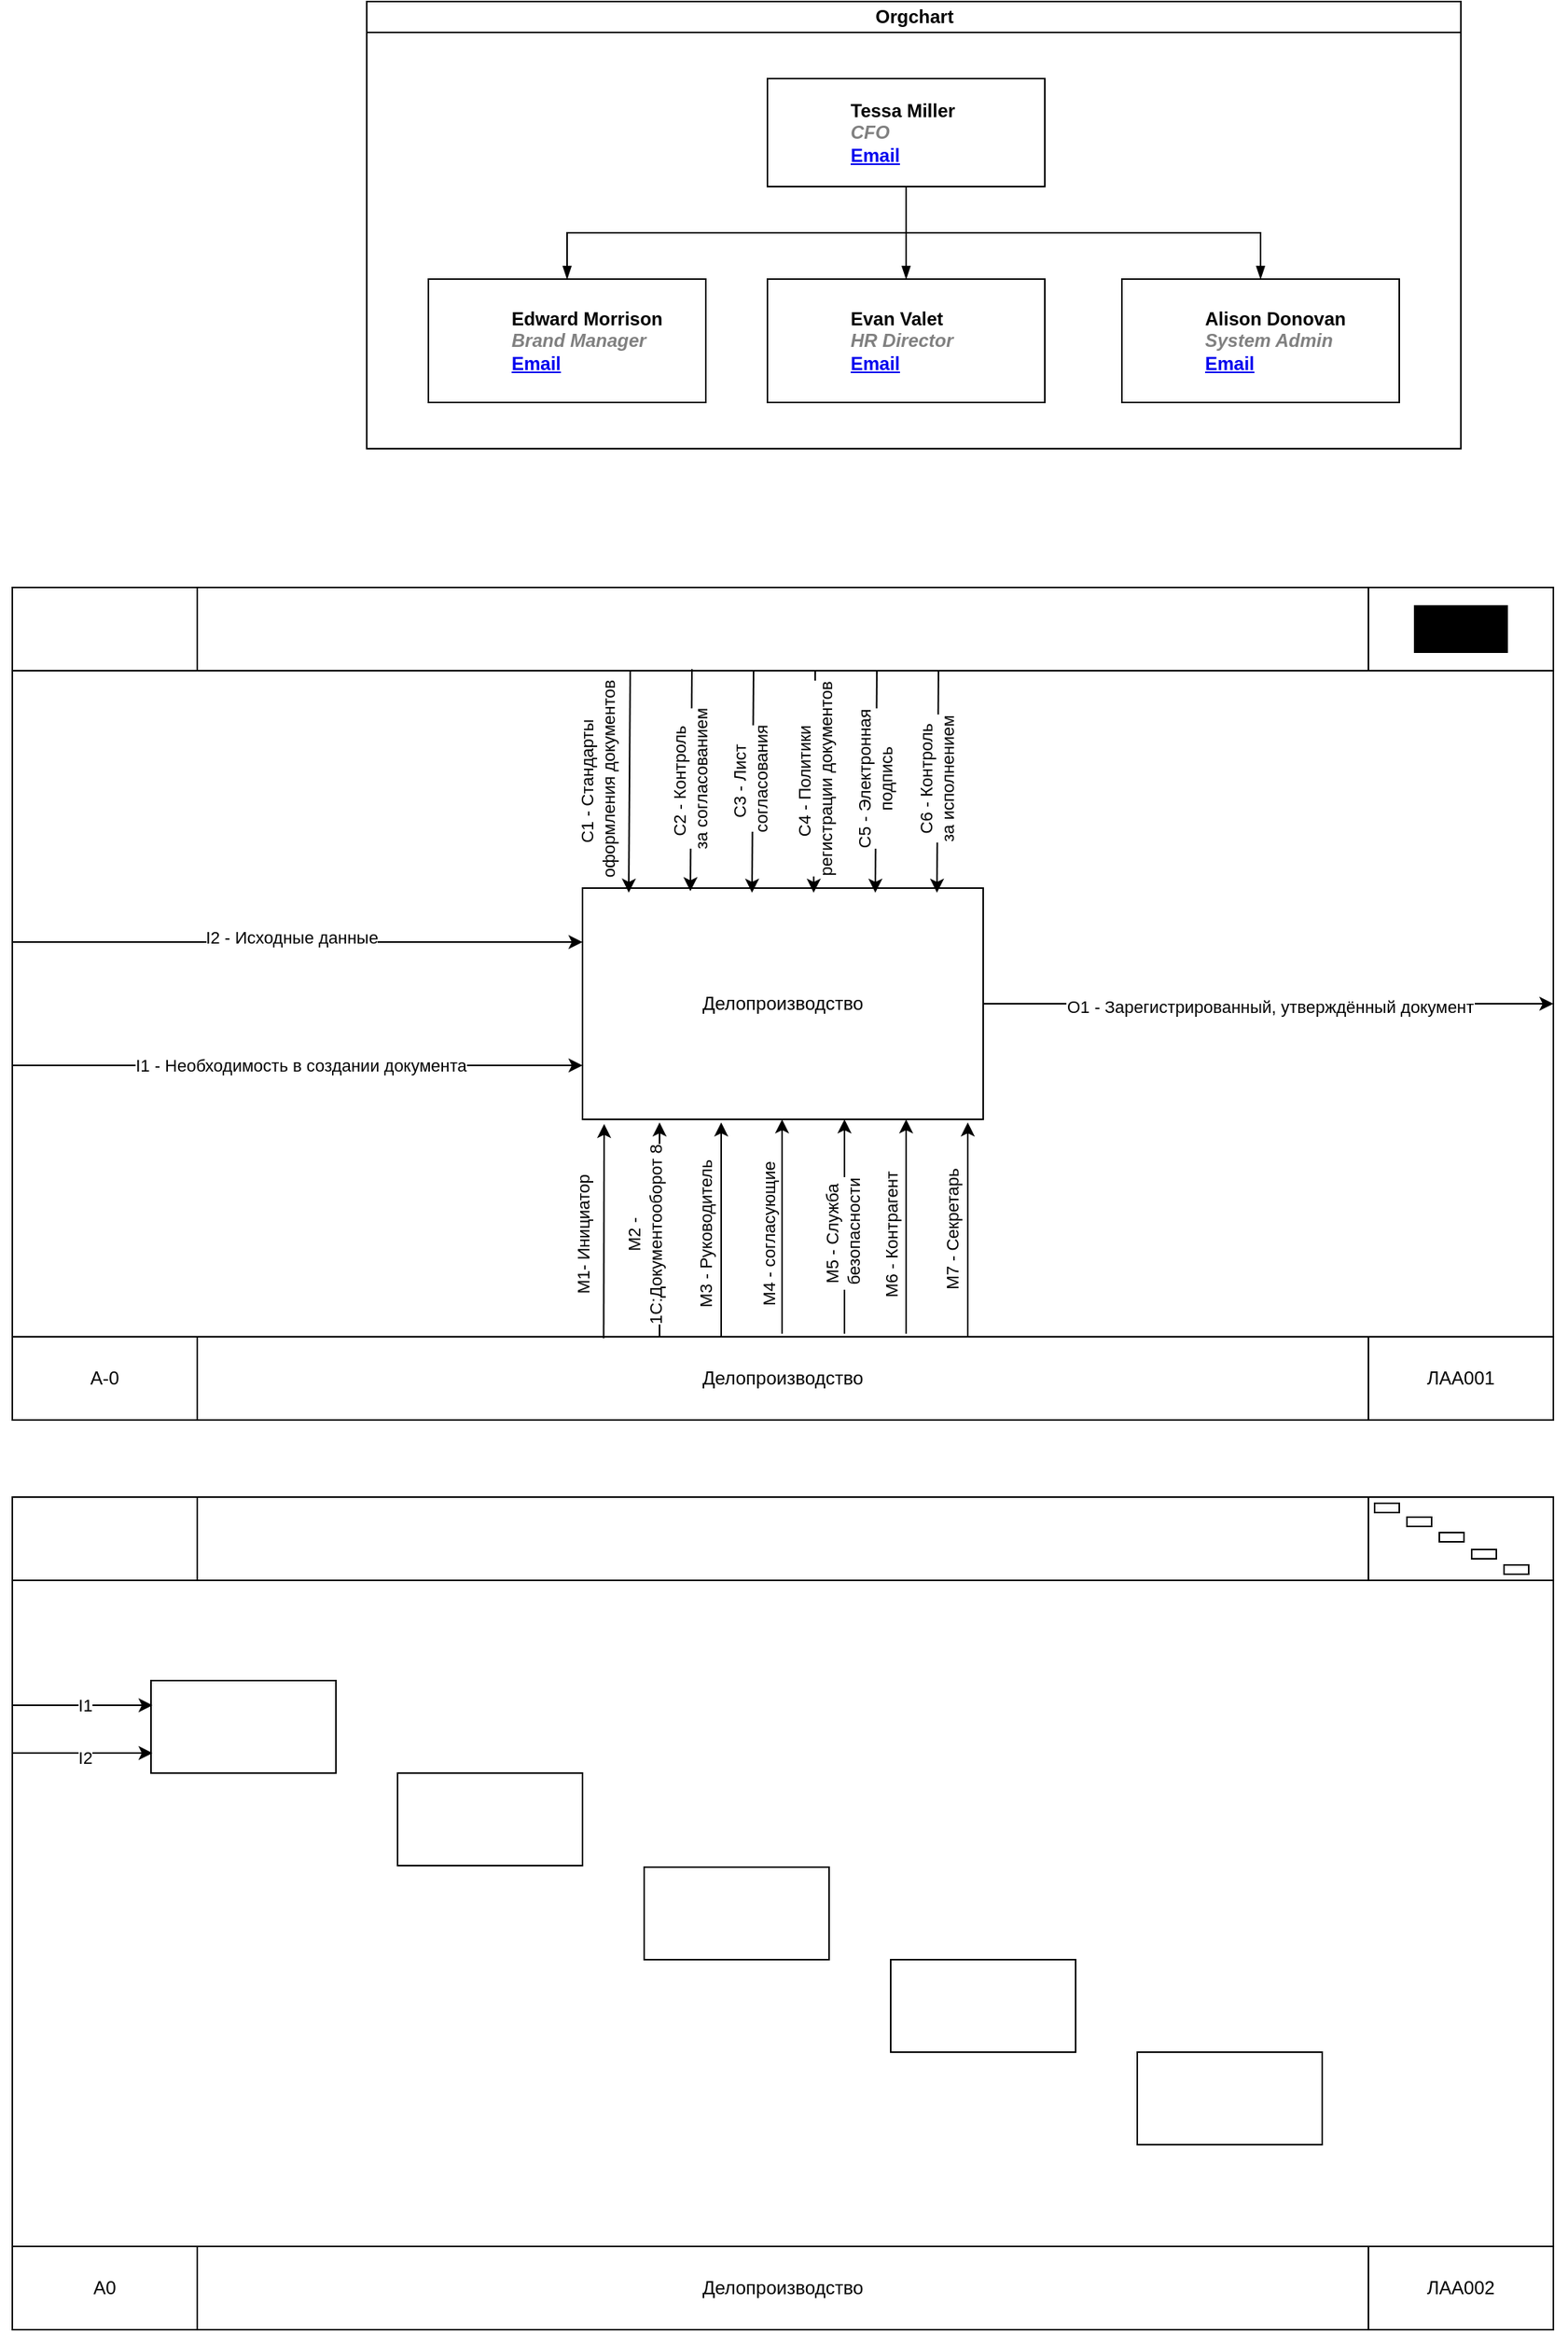 <mxfile version="25.0.1">
  <diagram id="prtHgNgQTEPvFCAcTncT" name="Page-1">
    <mxGraphModel dx="1982" dy="659" grid="1" gridSize="10" guides="1" tooltips="1" connect="1" arrows="1" fold="1" page="1" pageScale="1" pageWidth="827" pageHeight="1169" math="0" shadow="0">
      <root>
        <mxCell id="0" />
        <mxCell id="1" parent="0" />
        <mxCell id="dNxyNK7c78bLwvsdeMH5-11" value="Orgchart" style="swimlane;html=1;startSize=20;horizontal=1;containerType=tree;glass=0;" parent="1" vertex="1">
          <mxGeometry x="40" y="80" width="710" height="290" as="geometry" />
        </mxCell>
        <UserObject label="%name%&lt;br&gt;&lt;i style=&quot;color: gray&quot;&gt;%position%&lt;/i&gt;&lt;br&gt;&lt;a href=&quot;mailto:%email%&quot;&gt;Email&lt;/a&gt;" name="Tessa Miller" position="CFO" location="Office 1" email="me@example.com" placeholders="1" link="https://www.draw.io" id="dNxyNK7c78bLwvsdeMH5-12">
          <mxCell style="label;image=https://cdn3.iconfinder.com/data/icons/user-avatars-1/512/users-3-128.png;whiteSpace=wrap;html=1;rounded=0;glass=0;treeMoving=1;treeFolding=1;" parent="dNxyNK7c78bLwvsdeMH5-11" vertex="1">
            <mxGeometry x="260" y="50" width="180" height="70" as="geometry" />
          </mxCell>
        </UserObject>
        <mxCell id="dNxyNK7c78bLwvsdeMH5-13" value="" style="endArrow=blockThin;endFill=1;fontSize=11;edgeStyle=elbowEdgeStyle;elbow=vertical;rounded=0;" parent="dNxyNK7c78bLwvsdeMH5-11" source="dNxyNK7c78bLwvsdeMH5-12" target="dNxyNK7c78bLwvsdeMH5-14" edge="1">
          <mxGeometry relative="1" as="geometry" />
        </mxCell>
        <UserObject label="%name%&lt;br&gt;&lt;i style=&quot;color: gray&quot;&gt;%position%&lt;/i&gt;&lt;br&gt;&lt;a href=&quot;mailto:%email%&quot;&gt;Email&lt;/a&gt;" name="Edward Morrison" position="Brand Manager" location="Office 2" email="me@example.com" placeholders="1" link="https://www.draw.io" id="dNxyNK7c78bLwvsdeMH5-14">
          <mxCell style="label;image=https://cdn3.iconfinder.com/data/icons/user-avatars-1/512/users-10-3-128.png;whiteSpace=wrap;html=1;rounded=0;glass=0;treeFolding=1;treeMoving=1;" parent="dNxyNK7c78bLwvsdeMH5-11" vertex="1">
            <mxGeometry x="40" y="180" width="180" height="80" as="geometry" />
          </mxCell>
        </UserObject>
        <mxCell id="dNxyNK7c78bLwvsdeMH5-15" value="" style="endArrow=blockThin;endFill=1;fontSize=11;edgeStyle=elbowEdgeStyle;elbow=vertical;rounded=0;" parent="dNxyNK7c78bLwvsdeMH5-11" source="dNxyNK7c78bLwvsdeMH5-12" target="dNxyNK7c78bLwvsdeMH5-16" edge="1">
          <mxGeometry relative="1" as="geometry" />
        </mxCell>
        <UserObject label="%name%&lt;br&gt;&lt;i style=&quot;color: gray&quot;&gt;%position%&lt;/i&gt;&lt;br&gt;&lt;a href=&quot;mailto:%email%&quot;&gt;Email&lt;/a&gt;" name="Evan Valet" position="HR Director" location="Office 4" email="me@example.com" placeholders="1" link="https://www.draw.io" id="dNxyNK7c78bLwvsdeMH5-16">
          <mxCell style="label;image=https://cdn3.iconfinder.com/data/icons/user-avatars-1/512/users-9-2-128.png;whiteSpace=wrap;html=1;rounded=0;glass=0;treeFolding=1;treeMoving=1;" parent="dNxyNK7c78bLwvsdeMH5-11" vertex="1">
            <mxGeometry x="260" y="180" width="180" height="80" as="geometry" />
          </mxCell>
        </UserObject>
        <mxCell id="dNxyNK7c78bLwvsdeMH5-17" value="" style="endArrow=blockThin;endFill=1;fontSize=11;edgeStyle=elbowEdgeStyle;elbow=vertical;rounded=0;" parent="dNxyNK7c78bLwvsdeMH5-11" source="dNxyNK7c78bLwvsdeMH5-12" target="dNxyNK7c78bLwvsdeMH5-18" edge="1">
          <mxGeometry relative="1" as="geometry" />
        </mxCell>
        <UserObject label="%name%&lt;br&gt;&lt;i style=&quot;color: gray&quot;&gt;%position%&lt;/i&gt;&lt;br&gt;&lt;a href=&quot;mailto:%email%&quot;&gt;Email&lt;/a&gt;" name="Alison Donovan" position="System Admin" location="Office 3" email="me@example.com" placeholders="1" link="https://www.draw.io" id="dNxyNK7c78bLwvsdeMH5-18">
          <mxCell style="label;image=https://cdn3.iconfinder.com/data/icons/user-avatars-1/512/users-2-128.png;whiteSpace=wrap;html=1;rounded=0;glass=0;" parent="dNxyNK7c78bLwvsdeMH5-11" vertex="1">
            <mxGeometry x="490" y="180" width="180" height="80" as="geometry" />
          </mxCell>
        </UserObject>
        <mxCell id="4uhgzGvUtN5T5S1G_zmg-6" value="" style="group" vertex="1" connectable="0" parent="1">
          <mxGeometry x="-190" y="460.0" width="1000" height="540" as="geometry" />
        </mxCell>
        <mxCell id="4uhgzGvUtN5T5S1G_zmg-1" value="" style="shape=process;whiteSpace=wrap;html=1;backgroundOutline=1;rotation=90;" vertex="1" parent="4uhgzGvUtN5T5S1G_zmg-6">
          <mxGeometry x="230" y="-230.0" width="540" height="1000" as="geometry" />
        </mxCell>
        <mxCell id="4uhgzGvUtN5T5S1G_zmg-2" value="" style="rounded=0;whiteSpace=wrap;html=1;" vertex="1" parent="4uhgzGvUtN5T5S1G_zmg-6">
          <mxGeometry y="5.684e-14" width="120" height="54" as="geometry" />
        </mxCell>
        <mxCell id="4uhgzGvUtN5T5S1G_zmg-3" value="ЛАА001" style="rounded=0;whiteSpace=wrap;html=1;" vertex="1" parent="4uhgzGvUtN5T5S1G_zmg-6">
          <mxGeometry x="880" y="486.0" width="120" height="54" as="geometry" />
        </mxCell>
        <mxCell id="4uhgzGvUtN5T5S1G_zmg-4" value="" style="rounded=0;whiteSpace=wrap;html=1;" vertex="1" parent="4uhgzGvUtN5T5S1G_zmg-6">
          <mxGeometry x="880" y="5.684e-14" width="120" height="54" as="geometry" />
        </mxCell>
        <mxCell id="4uhgzGvUtN5T5S1G_zmg-5" value="A-0" style="rounded=0;whiteSpace=wrap;html=1;" vertex="1" parent="4uhgzGvUtN5T5S1G_zmg-6">
          <mxGeometry y="486.0" width="120" height="54" as="geometry" />
        </mxCell>
        <mxCell id="4uhgzGvUtN5T5S1G_zmg-7" value="" style="rounded=0;whiteSpace=wrap;html=1;fillColor=#000000;" vertex="1" parent="4uhgzGvUtN5T5S1G_zmg-6">
          <mxGeometry x="910" y="12" width="60" height="30" as="geometry" />
        </mxCell>
        <mxCell id="4uhgzGvUtN5T5S1G_zmg-8" value="Делопроизводство" style="text;html=1;align=center;verticalAlign=middle;whiteSpace=wrap;rounded=0;" vertex="1" parent="4uhgzGvUtN5T5S1G_zmg-6">
          <mxGeometry x="120" y="486" width="760" height="54" as="geometry" />
        </mxCell>
        <mxCell id="4uhgzGvUtN5T5S1G_zmg-9" value="Делопроизводство" style="rounded=0;whiteSpace=wrap;html=1;" vertex="1" parent="4uhgzGvUtN5T5S1G_zmg-6">
          <mxGeometry x="370" y="195" width="260" height="150" as="geometry" />
        </mxCell>
        <mxCell id="4uhgzGvUtN5T5S1G_zmg-12" value="" style="endArrow=classic;html=1;rounded=0;exitX=0.461;exitY=0.999;exitDx=0;exitDy=0;exitPerimeter=0;entryX=0.004;entryY=0.36;entryDx=0;entryDy=0;entryPerimeter=0;" edge="1" parent="4uhgzGvUtN5T5S1G_zmg-6">
          <mxGeometry width="50" height="50" relative="1" as="geometry">
            <mxPoint y="310.0" as="sourcePoint" />
            <mxPoint x="370" y="310.0" as="targetPoint" />
          </mxGeometry>
        </mxCell>
        <mxCell id="4uhgzGvUtN5T5S1G_zmg-15" value="I1 - Необходимость в создании документа" style="edgeLabel;html=1;align=center;verticalAlign=middle;resizable=0;points=[];" vertex="1" connectable="0" parent="4uhgzGvUtN5T5S1G_zmg-12">
          <mxGeometry x="0.011" relative="1" as="geometry">
            <mxPoint as="offset" />
          </mxGeometry>
        </mxCell>
        <mxCell id="4uhgzGvUtN5T5S1G_zmg-16" value="" style="endArrow=classic;html=1;rounded=0;exitX=0.461;exitY=0.999;exitDx=0;exitDy=0;exitPerimeter=0;entryX=0.004;entryY=0.36;entryDx=0;entryDy=0;entryPerimeter=0;" edge="1" parent="4uhgzGvUtN5T5S1G_zmg-6">
          <mxGeometry width="50" height="50" relative="1" as="geometry">
            <mxPoint y="230.0" as="sourcePoint" />
            <mxPoint x="370" y="230.0" as="targetPoint" />
          </mxGeometry>
        </mxCell>
        <mxCell id="4uhgzGvUtN5T5S1G_zmg-18" value="I2 - Исходные данные" style="edgeLabel;html=1;align=center;verticalAlign=middle;resizable=0;points=[];" vertex="1" connectable="0" parent="4uhgzGvUtN5T5S1G_zmg-16">
          <mxGeometry x="-0.022" y="3" relative="1" as="geometry">
            <mxPoint as="offset" />
          </mxGeometry>
        </mxCell>
        <mxCell id="4uhgzGvUtN5T5S1G_zmg-19" value="" style="endArrow=classic;html=1;rounded=0;entryX=0.054;entryY=0.013;entryDx=0;entryDy=0;entryPerimeter=0;" edge="1" parent="4uhgzGvUtN5T5S1G_zmg-6">
          <mxGeometry width="50" height="50" relative="1" as="geometry">
            <mxPoint x="400.96" y="54.0" as="sourcePoint" />
            <mxPoint x="400.0" y="197.95" as="targetPoint" />
          </mxGeometry>
        </mxCell>
        <mxCell id="4uhgzGvUtN5T5S1G_zmg-25" value="C1 - Стандарты&amp;nbsp;&lt;div&gt;оформления документов&lt;/div&gt;" style="edgeLabel;html=1;align=center;verticalAlign=middle;resizable=0;points=[];rotation=-90;" vertex="1" connectable="0" parent="4uhgzGvUtN5T5S1G_zmg-19">
          <mxGeometry x="-0.083" y="-1" relative="1" as="geometry">
            <mxPoint x="-20" y="5" as="offset" />
          </mxGeometry>
        </mxCell>
        <mxCell id="4uhgzGvUtN5T5S1G_zmg-24" value="" style="endArrow=classic;html=1;rounded=0;entryX=0.054;entryY=0.013;entryDx=0;entryDy=0;entryPerimeter=0;" edge="1" parent="4uhgzGvUtN5T5S1G_zmg-6">
          <mxGeometry width="50" height="50" relative="1" as="geometry">
            <mxPoint x="601" y="54.0" as="sourcePoint" />
            <mxPoint x="600" y="198.0" as="targetPoint" />
          </mxGeometry>
        </mxCell>
        <mxCell id="4uhgzGvUtN5T5S1G_zmg-30" value="C6 - Контроль&lt;div&gt;за исполнением&lt;/div&gt;" style="edgeLabel;html=1;align=center;verticalAlign=middle;resizable=0;points=[];rotation=-90;" vertex="1" connectable="0" parent="4uhgzGvUtN5T5S1G_zmg-24">
          <mxGeometry x="0.153" y="-1" relative="1" as="geometry">
            <mxPoint y="-12" as="offset" />
          </mxGeometry>
        </mxCell>
        <mxCell id="4uhgzGvUtN5T5S1G_zmg-23" value="" style="endArrow=classic;html=1;rounded=0;entryX=0.054;entryY=0.013;entryDx=0;entryDy=0;entryPerimeter=0;" edge="1" parent="4uhgzGvUtN5T5S1G_zmg-6">
          <mxGeometry width="50" height="50" relative="1" as="geometry">
            <mxPoint x="561" y="54.0" as="sourcePoint" />
            <mxPoint x="560" y="198.0" as="targetPoint" />
          </mxGeometry>
        </mxCell>
        <mxCell id="4uhgzGvUtN5T5S1G_zmg-29" value="C5 - Электронная&lt;div&gt;подпись&lt;/div&gt;" style="edgeLabel;html=1;align=center;verticalAlign=middle;resizable=0;points=[];rotation=-90;" vertex="1" connectable="0" parent="4uhgzGvUtN5T5S1G_zmg-23">
          <mxGeometry x="0.111" y="-1" relative="1" as="geometry">
            <mxPoint y="-9" as="offset" />
          </mxGeometry>
        </mxCell>
        <mxCell id="4uhgzGvUtN5T5S1G_zmg-22" value="" style="endArrow=classic;html=1;rounded=0;entryX=0.054;entryY=0.013;entryDx=0;entryDy=0;entryPerimeter=0;" edge="1" parent="4uhgzGvUtN5T5S1G_zmg-6">
          <mxGeometry width="50" height="50" relative="1" as="geometry">
            <mxPoint x="521" y="54.0" as="sourcePoint" />
            <mxPoint x="520" y="198.0" as="targetPoint" />
          </mxGeometry>
        </mxCell>
        <mxCell id="4uhgzGvUtN5T5S1G_zmg-28" value="C4 - Политики&amp;nbsp;&lt;div&gt;регистрации документов&lt;/div&gt;" style="edgeLabel;html=1;align=center;verticalAlign=middle;resizable=0;points=[];rotation=-90;" vertex="1" connectable="0" parent="4uhgzGvUtN5T5S1G_zmg-22">
          <mxGeometry x="0.07" y="-3" relative="1" as="geometry">
            <mxPoint x="3" y="-6" as="offset" />
          </mxGeometry>
        </mxCell>
        <mxCell id="4uhgzGvUtN5T5S1G_zmg-21" value="" style="endArrow=classic;html=1;rounded=0;entryX=0.054;entryY=0.013;entryDx=0;entryDy=0;entryPerimeter=0;" edge="1" parent="4uhgzGvUtN5T5S1G_zmg-6">
          <mxGeometry width="50" height="50" relative="1" as="geometry">
            <mxPoint x="481" y="54.0" as="sourcePoint" />
            <mxPoint x="480" y="198.0" as="targetPoint" />
          </mxGeometry>
        </mxCell>
        <mxCell id="4uhgzGvUtN5T5S1G_zmg-27" value="C3 - Лист&amp;nbsp;&lt;div&gt;согласования&lt;/div&gt;" style="edgeLabel;html=1;align=center;verticalAlign=middle;resizable=0;points=[];rotation=-90;" vertex="1" connectable="0" parent="4uhgzGvUtN5T5S1G_zmg-21">
          <mxGeometry x="0.098" y="-2" relative="1" as="geometry">
            <mxPoint y="-8" as="offset" />
          </mxGeometry>
        </mxCell>
        <mxCell id="4uhgzGvUtN5T5S1G_zmg-20" value="" style="endArrow=classic;html=1;rounded=0;entryX=0.054;entryY=0.013;entryDx=0;entryDy=0;entryPerimeter=0;" edge="1" parent="4uhgzGvUtN5T5S1G_zmg-6">
          <mxGeometry width="50" height="50" relative="1" as="geometry">
            <mxPoint x="441" y="53.0" as="sourcePoint" />
            <mxPoint x="440" y="197.0" as="targetPoint" />
          </mxGeometry>
        </mxCell>
        <mxCell id="4uhgzGvUtN5T5S1G_zmg-26" value="C2 - Контроль&amp;nbsp;&lt;div&gt;за согласованием&lt;/div&gt;" style="edgeLabel;html=1;align=center;verticalAlign=middle;resizable=0;points=[];rotation=-90;" vertex="1" connectable="0" parent="4uhgzGvUtN5T5S1G_zmg-20">
          <mxGeometry x="0.139" y="-1" relative="1" as="geometry">
            <mxPoint y="-10" as="offset" />
          </mxGeometry>
        </mxCell>
        <mxCell id="4uhgzGvUtN5T5S1G_zmg-31" value="" style="endArrow=classic;html=1;rounded=0;" edge="1" parent="4uhgzGvUtN5T5S1G_zmg-6" target="4uhgzGvUtN5T5S1G_zmg-1">
          <mxGeometry width="50" height="50" relative="1" as="geometry">
            <mxPoint x="630" y="270.0" as="sourcePoint" />
            <mxPoint x="680" y="220.0" as="targetPoint" />
          </mxGeometry>
        </mxCell>
        <mxCell id="4uhgzGvUtN5T5S1G_zmg-32" value="O1 - Зарегистрированный, утверждённый документ" style="edgeLabel;html=1;align=center;verticalAlign=middle;resizable=0;points=[];" vertex="1" connectable="0" parent="4uhgzGvUtN5T5S1G_zmg-31">
          <mxGeometry x="0.005" y="-2" relative="1" as="geometry">
            <mxPoint as="offset" />
          </mxGeometry>
        </mxCell>
        <mxCell id="4uhgzGvUtN5T5S1G_zmg-33" value="" style="endArrow=classic;html=1;rounded=0;exitX=0.347;exitY=0.019;exitDx=0;exitDy=0;exitPerimeter=0;entryX=0.054;entryY=1.02;entryDx=0;entryDy=0;entryPerimeter=0;" edge="1" parent="4uhgzGvUtN5T5S1G_zmg-6" source="4uhgzGvUtN5T5S1G_zmg-8" target="4uhgzGvUtN5T5S1G_zmg-9">
          <mxGeometry width="50" height="50" relative="1" as="geometry">
            <mxPoint x="590" y="330.0" as="sourcePoint" />
            <mxPoint x="640" y="280.0" as="targetPoint" />
          </mxGeometry>
        </mxCell>
        <mxCell id="4uhgzGvUtN5T5S1G_zmg-41" value="M1- Инициатор" style="edgeLabel;html=1;align=center;verticalAlign=middle;resizable=0;points=[];rotation=-90;" vertex="1" connectable="0" parent="4uhgzGvUtN5T5S1G_zmg-33">
          <mxGeometry x="-0.065" y="3" relative="1" as="geometry">
            <mxPoint x="-11" y="-2" as="offset" />
          </mxGeometry>
        </mxCell>
        <mxCell id="4uhgzGvUtN5T5S1G_zmg-39" value="" style="endArrow=classic;html=1;rounded=0;exitX=0.347;exitY=0.019;exitDx=0;exitDy=0;exitPerimeter=0;entryX=0.054;entryY=1.02;entryDx=0;entryDy=0;entryPerimeter=0;" edge="1" parent="4uhgzGvUtN5T5S1G_zmg-6">
          <mxGeometry width="50" height="50" relative="1" as="geometry">
            <mxPoint x="580" y="484.0" as="sourcePoint" />
            <mxPoint x="580" y="345.0" as="targetPoint" />
          </mxGeometry>
        </mxCell>
        <mxCell id="4uhgzGvUtN5T5S1G_zmg-46" value="M6 - Контрагент" style="edgeLabel;html=1;align=center;verticalAlign=middle;resizable=0;points=[];rotation=-90;" vertex="1" connectable="0" parent="4uhgzGvUtN5T5S1G_zmg-39">
          <mxGeometry x="-0.293" relative="1" as="geometry">
            <mxPoint x="-10" y="-15" as="offset" />
          </mxGeometry>
        </mxCell>
        <mxCell id="4uhgzGvUtN5T5S1G_zmg-38" value="" style="endArrow=classic;html=1;rounded=0;exitX=0.347;exitY=0.019;exitDx=0;exitDy=0;exitPerimeter=0;entryX=0.054;entryY=1.02;entryDx=0;entryDy=0;entryPerimeter=0;" edge="1" parent="4uhgzGvUtN5T5S1G_zmg-6">
          <mxGeometry width="50" height="50" relative="1" as="geometry">
            <mxPoint x="460" y="486" as="sourcePoint" />
            <mxPoint x="460" y="347.0" as="targetPoint" />
          </mxGeometry>
        </mxCell>
        <mxCell id="4uhgzGvUtN5T5S1G_zmg-43" value="M3 - Руководитель" style="edgeLabel;html=1;align=center;verticalAlign=middle;resizable=0;points=[];rotation=-90;" vertex="1" connectable="0" parent="4uhgzGvUtN5T5S1G_zmg-38">
          <mxGeometry x="-0.041" y="2" relative="1" as="geometry">
            <mxPoint x="-8" as="offset" />
          </mxGeometry>
        </mxCell>
        <mxCell id="4uhgzGvUtN5T5S1G_zmg-37" value="" style="endArrow=classic;html=1;rounded=0;exitX=0.347;exitY=0.019;exitDx=0;exitDy=0;exitPerimeter=0;entryX=0.054;entryY=1.02;entryDx=0;entryDy=0;entryPerimeter=0;" edge="1" parent="4uhgzGvUtN5T5S1G_zmg-6">
          <mxGeometry width="50" height="50" relative="1" as="geometry">
            <mxPoint x="499.5" y="484.0" as="sourcePoint" />
            <mxPoint x="499.5" y="345.0" as="targetPoint" />
          </mxGeometry>
        </mxCell>
        <mxCell id="4uhgzGvUtN5T5S1G_zmg-44" value="M4 - согласующие" style="edgeLabel;html=1;align=center;verticalAlign=middle;resizable=0;points=[];rotation=-90;" vertex="1" connectable="0" parent="4uhgzGvUtN5T5S1G_zmg-37">
          <mxGeometry x="0.01" relative="1" as="geometry">
            <mxPoint x="-9" y="6" as="offset" />
          </mxGeometry>
        </mxCell>
        <mxCell id="4uhgzGvUtN5T5S1G_zmg-36" value="" style="endArrow=classic;html=1;rounded=0;exitX=0.347;exitY=0.019;exitDx=0;exitDy=0;exitPerimeter=0;entryX=0.054;entryY=1.02;entryDx=0;entryDy=0;entryPerimeter=0;" edge="1" parent="4uhgzGvUtN5T5S1G_zmg-6">
          <mxGeometry width="50" height="50" relative="1" as="geometry">
            <mxPoint x="540" y="484.0" as="sourcePoint" />
            <mxPoint x="540" y="345.0" as="targetPoint" />
          </mxGeometry>
        </mxCell>
        <mxCell id="4uhgzGvUtN5T5S1G_zmg-45" value="M5 - Служба&lt;div&gt;&amp;nbsp;безопасности&lt;/div&gt;" style="edgeLabel;html=1;align=center;verticalAlign=middle;resizable=0;points=[];rotation=-90;" vertex="1" connectable="0" parent="4uhgzGvUtN5T5S1G_zmg-36">
          <mxGeometry x="-0.158" y="1" relative="1" as="geometry">
            <mxPoint y="-6" as="offset" />
          </mxGeometry>
        </mxCell>
        <mxCell id="4uhgzGvUtN5T5S1G_zmg-35" value="" style="endArrow=classic;html=1;rounded=0;exitX=0.347;exitY=0.019;exitDx=0;exitDy=0;exitPerimeter=0;entryX=0.054;entryY=1.02;entryDx=0;entryDy=0;entryPerimeter=0;" edge="1" parent="4uhgzGvUtN5T5S1G_zmg-6">
          <mxGeometry width="50" height="50" relative="1" as="geometry">
            <mxPoint x="620" y="486.0" as="sourcePoint" />
            <mxPoint x="620" y="347.0" as="targetPoint" />
          </mxGeometry>
        </mxCell>
        <mxCell id="4uhgzGvUtN5T5S1G_zmg-47" value="M7 - Секретарь" style="edgeLabel;html=1;align=center;verticalAlign=middle;resizable=0;points=[];rotation=-90;" vertex="1" connectable="0" parent="4uhgzGvUtN5T5S1G_zmg-35">
          <mxGeometry x="-0.001" y="-1" relative="1" as="geometry">
            <mxPoint x="-11" as="offset" />
          </mxGeometry>
        </mxCell>
        <mxCell id="4uhgzGvUtN5T5S1G_zmg-34" value="" style="endArrow=classic;html=1;rounded=0;exitX=0.347;exitY=0.019;exitDx=0;exitDy=0;exitPerimeter=0;entryX=0.054;entryY=1.02;entryDx=0;entryDy=0;entryPerimeter=0;" edge="1" parent="4uhgzGvUtN5T5S1G_zmg-6">
          <mxGeometry width="50" height="50" relative="1" as="geometry">
            <mxPoint x="420" y="486.0" as="sourcePoint" />
            <mxPoint x="420" y="347.0" as="targetPoint" />
          </mxGeometry>
        </mxCell>
        <mxCell id="4uhgzGvUtN5T5S1G_zmg-42" value="&amp;nbsp;M2 -&amp;nbsp;&lt;div&gt;1C:Документооборот 8&lt;/div&gt;" style="edgeLabel;html=1;align=center;verticalAlign=middle;resizable=0;points=[];rotation=-90;" vertex="1" connectable="0" parent="4uhgzGvUtN5T5S1G_zmg-34">
          <mxGeometry x="-0.05" relative="1" as="geometry">
            <mxPoint x="-10" as="offset" />
          </mxGeometry>
        </mxCell>
        <mxCell id="4uhgzGvUtN5T5S1G_zmg-49" value="" style="group" vertex="1" connectable="0" parent="1">
          <mxGeometry x="-190" y="1050" width="1000" height="540" as="geometry" />
        </mxCell>
        <mxCell id="4uhgzGvUtN5T5S1G_zmg-50" value="" style="shape=process;whiteSpace=wrap;html=1;backgroundOutline=1;rotation=90;" vertex="1" parent="4uhgzGvUtN5T5S1G_zmg-49">
          <mxGeometry x="230" y="-230.0" width="540" height="1000" as="geometry" />
        </mxCell>
        <mxCell id="4uhgzGvUtN5T5S1G_zmg-51" value="" style="rounded=0;whiteSpace=wrap;html=1;" vertex="1" parent="4uhgzGvUtN5T5S1G_zmg-49">
          <mxGeometry y="5.684e-14" width="120" height="54" as="geometry" />
        </mxCell>
        <mxCell id="4uhgzGvUtN5T5S1G_zmg-52" value="ЛАА002" style="rounded=0;whiteSpace=wrap;html=1;" vertex="1" parent="4uhgzGvUtN5T5S1G_zmg-49">
          <mxGeometry x="880" y="486.0" width="120" height="54" as="geometry" />
        </mxCell>
        <mxCell id="4uhgzGvUtN5T5S1G_zmg-53" value="" style="rounded=0;whiteSpace=wrap;html=1;" vertex="1" parent="4uhgzGvUtN5T5S1G_zmg-49">
          <mxGeometry x="880" y="5.684e-14" width="120" height="54" as="geometry" />
        </mxCell>
        <mxCell id="4uhgzGvUtN5T5S1G_zmg-54" value="A0" style="rounded=0;whiteSpace=wrap;html=1;" vertex="1" parent="4uhgzGvUtN5T5S1G_zmg-49">
          <mxGeometry y="486.0" width="120" height="54" as="geometry" />
        </mxCell>
        <mxCell id="4uhgzGvUtN5T5S1G_zmg-56" value="Делопроизводство" style="text;html=1;align=center;verticalAlign=middle;whiteSpace=wrap;rounded=0;" vertex="1" parent="4uhgzGvUtN5T5S1G_zmg-49">
          <mxGeometry x="120" y="486" width="760" height="54" as="geometry" />
        </mxCell>
        <mxCell id="4uhgzGvUtN5T5S1G_zmg-90" value="" style="rounded=0;whiteSpace=wrap;html=1;" vertex="1" parent="4uhgzGvUtN5T5S1G_zmg-49">
          <mxGeometry x="90" y="119" width="120" height="60" as="geometry" />
        </mxCell>
        <mxCell id="4uhgzGvUtN5T5S1G_zmg-91" value="" style="rounded=0;whiteSpace=wrap;html=1;" vertex="1" parent="4uhgzGvUtN5T5S1G_zmg-49">
          <mxGeometry x="884" y="4" width="16" height="6" as="geometry" />
        </mxCell>
        <mxCell id="4uhgzGvUtN5T5S1G_zmg-92" value="" style="rounded=0;whiteSpace=wrap;html=1;" vertex="1" parent="4uhgzGvUtN5T5S1G_zmg-49">
          <mxGeometry x="905" y="13" width="16" height="6" as="geometry" />
        </mxCell>
        <mxCell id="4uhgzGvUtN5T5S1G_zmg-112" value="" style="rounded=0;whiteSpace=wrap;html=1;" vertex="1" parent="4uhgzGvUtN5T5S1G_zmg-49">
          <mxGeometry x="730" y="360" width="120" height="60" as="geometry" />
        </mxCell>
        <mxCell id="4uhgzGvUtN5T5S1G_zmg-111" value="" style="rounded=0;whiteSpace=wrap;html=1;" vertex="1" parent="4uhgzGvUtN5T5S1G_zmg-49">
          <mxGeometry x="570" y="300" width="120" height="60" as="geometry" />
        </mxCell>
        <mxCell id="4uhgzGvUtN5T5S1G_zmg-110" value="" style="rounded=0;whiteSpace=wrap;html=1;" vertex="1" parent="4uhgzGvUtN5T5S1G_zmg-49">
          <mxGeometry x="410" y="240" width="120" height="60" as="geometry" />
        </mxCell>
        <mxCell id="4uhgzGvUtN5T5S1G_zmg-109" value="" style="rounded=0;whiteSpace=wrap;html=1;" vertex="1" parent="4uhgzGvUtN5T5S1G_zmg-49">
          <mxGeometry x="250" y="179" width="120" height="60" as="geometry" />
        </mxCell>
        <mxCell id="4uhgzGvUtN5T5S1G_zmg-113" value="" style="endArrow=classic;html=1;rounded=0;exitX=0.25;exitY=1;exitDx=0;exitDy=0;" edge="1" parent="4uhgzGvUtN5T5S1G_zmg-49" source="4uhgzGvUtN5T5S1G_zmg-50">
          <mxGeometry width="50" height="50" relative="1" as="geometry">
            <mxPoint x="480" y="260" as="sourcePoint" />
            <mxPoint x="91" y="135" as="targetPoint" />
          </mxGeometry>
        </mxCell>
        <mxCell id="4uhgzGvUtN5T5S1G_zmg-115" value="I1" style="edgeLabel;html=1;align=center;verticalAlign=middle;resizable=0;points=[];" vertex="1" connectable="0" parent="4uhgzGvUtN5T5S1G_zmg-113">
          <mxGeometry x="0.018" relative="1" as="geometry">
            <mxPoint as="offset" />
          </mxGeometry>
        </mxCell>
        <mxCell id="4uhgzGvUtN5T5S1G_zmg-114" value="" style="endArrow=classic;html=1;rounded=0;exitX=0.25;exitY=1;exitDx=0;exitDy=0;" edge="1" parent="4uhgzGvUtN5T5S1G_zmg-49">
          <mxGeometry width="50" height="50" relative="1" as="geometry">
            <mxPoint y="166" as="sourcePoint" />
            <mxPoint x="91" y="166" as="targetPoint" />
          </mxGeometry>
        </mxCell>
        <mxCell id="4uhgzGvUtN5T5S1G_zmg-116" value="I2" style="edgeLabel;html=1;align=center;verticalAlign=middle;resizable=0;points=[];" vertex="1" connectable="0" parent="4uhgzGvUtN5T5S1G_zmg-114">
          <mxGeometry x="0.165" y="-3" relative="1" as="geometry">
            <mxPoint x="-6" as="offset" />
          </mxGeometry>
        </mxCell>
        <mxCell id="4uhgzGvUtN5T5S1G_zmg-106" value="" style="rounded=0;whiteSpace=wrap;html=1;" vertex="1" parent="1">
          <mxGeometry x="736" y="1073" width="16" height="6" as="geometry" />
        </mxCell>
        <mxCell id="4uhgzGvUtN5T5S1G_zmg-107" value="" style="rounded=0;whiteSpace=wrap;html=1;" vertex="1" parent="1">
          <mxGeometry x="757" y="1084" width="16" height="6" as="geometry" />
        </mxCell>
        <mxCell id="4uhgzGvUtN5T5S1G_zmg-108" value="" style="rounded=0;whiteSpace=wrap;html=1;" vertex="1" parent="1">
          <mxGeometry x="778" y="1094" width="16" height="6" as="geometry" />
        </mxCell>
      </root>
    </mxGraphModel>
  </diagram>
</mxfile>
